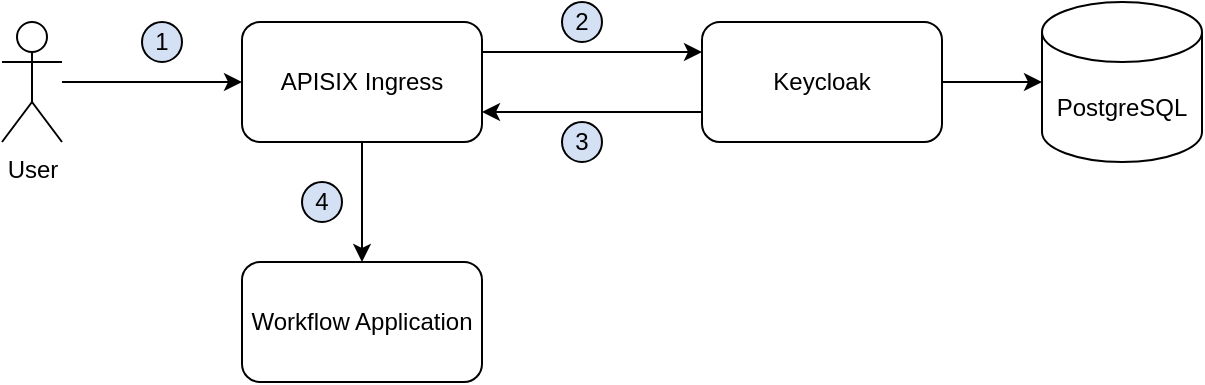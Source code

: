 <mxfile version="24.2.2" type="google">
  <diagram name="Página-1" id="CqzFufLg_pr2HWkyKqtd">
    <mxGraphModel grid="1" page="1" gridSize="10" guides="1" tooltips="1" connect="1" arrows="1" fold="1" pageScale="1" pageWidth="1169" pageHeight="827" math="0" shadow="0">
      <root>
        <mxCell id="0" />
        <mxCell id="1" parent="0" />
        <mxCell id="vT6yfp5O44col5OBctIR-5" style="edgeStyle=orthogonalEdgeStyle;rounded=0;orthogonalLoop=1;jettySize=auto;html=1;" edge="1" parent="1" source="vT6yfp5O44col5OBctIR-1" target="vT6yfp5O44col5OBctIR-4">
          <mxGeometry relative="1" as="geometry" />
        </mxCell>
        <mxCell id="vT6yfp5O44col5OBctIR-1" value="User" style="shape=umlActor;verticalLabelPosition=bottom;verticalAlign=top;html=1;outlineConnect=0;" vertex="1" parent="1">
          <mxGeometry x="70" y="180" width="30" height="60" as="geometry" />
        </mxCell>
        <mxCell id="vT6yfp5O44col5OBctIR-10" style="edgeStyle=orthogonalEdgeStyle;rounded=0;orthogonalLoop=1;jettySize=auto;html=1;exitX=1;exitY=0.25;exitDx=0;exitDy=0;entryX=0;entryY=0.25;entryDx=0;entryDy=0;" edge="1" parent="1" source="vT6yfp5O44col5OBctIR-4" target="vT6yfp5O44col5OBctIR-6">
          <mxGeometry relative="1" as="geometry" />
        </mxCell>
        <mxCell id="vT6yfp5O44col5OBctIR-14" style="edgeStyle=orthogonalEdgeStyle;rounded=0;orthogonalLoop=1;jettySize=auto;html=1;exitX=0.5;exitY=1;exitDx=0;exitDy=0;" edge="1" parent="1" source="vT6yfp5O44col5OBctIR-4" target="vT6yfp5O44col5OBctIR-13">
          <mxGeometry relative="1" as="geometry" />
        </mxCell>
        <mxCell id="vT6yfp5O44col5OBctIR-4" value="APISIX Ingress" style="rounded=1;whiteSpace=wrap;html=1;" vertex="1" parent="1">
          <mxGeometry x="190" y="180" width="120" height="60" as="geometry" />
        </mxCell>
        <mxCell id="vT6yfp5O44col5OBctIR-8" style="edgeStyle=orthogonalEdgeStyle;rounded=0;orthogonalLoop=1;jettySize=auto;html=1;exitX=1;exitY=0.5;exitDx=0;exitDy=0;entryX=0;entryY=0.5;entryDx=0;entryDy=0;entryPerimeter=0;" edge="1" parent="1" source="vT6yfp5O44col5OBctIR-6" target="vT6yfp5O44col5OBctIR-7">
          <mxGeometry relative="1" as="geometry" />
        </mxCell>
        <mxCell id="vT6yfp5O44col5OBctIR-12" style="edgeStyle=orthogonalEdgeStyle;rounded=0;orthogonalLoop=1;jettySize=auto;html=1;exitX=0;exitY=0.75;exitDx=0;exitDy=0;entryX=1;entryY=0.75;entryDx=0;entryDy=0;" edge="1" parent="1" source="vT6yfp5O44col5OBctIR-6" target="vT6yfp5O44col5OBctIR-4">
          <mxGeometry relative="1" as="geometry" />
        </mxCell>
        <mxCell id="vT6yfp5O44col5OBctIR-6" value="Keycloak" style="rounded=1;whiteSpace=wrap;html=1;" vertex="1" parent="1">
          <mxGeometry x="420" y="180" width="120" height="60" as="geometry" />
        </mxCell>
        <mxCell id="vT6yfp5O44col5OBctIR-7" value="PostgreSQL" style="shape=cylinder3;whiteSpace=wrap;html=1;boundedLbl=1;backgroundOutline=1;size=15;" vertex="1" parent="1">
          <mxGeometry x="590" y="170" width="80" height="80" as="geometry" />
        </mxCell>
        <mxCell id="vT6yfp5O44col5OBctIR-13" value="Workflow Application" style="rounded=1;whiteSpace=wrap;html=1;" vertex="1" parent="1">
          <mxGeometry x="190" y="300" width="120" height="60" as="geometry" />
        </mxCell>
        <mxCell id="vT6yfp5O44col5OBctIR-15" value="1" style="ellipse;whiteSpace=wrap;html=1;aspect=fixed;fillColor=#D4E1F5;" vertex="1" parent="1">
          <mxGeometry x="140" y="180" width="20" height="20" as="geometry" />
        </mxCell>
        <mxCell id="vT6yfp5O44col5OBctIR-16" value="2" style="ellipse;whiteSpace=wrap;html=1;aspect=fixed;fillColor=#D4E1F5;" vertex="1" parent="1">
          <mxGeometry x="350" y="170" width="20" height="20" as="geometry" />
        </mxCell>
        <mxCell id="vT6yfp5O44col5OBctIR-17" value="3" style="ellipse;whiteSpace=wrap;html=1;aspect=fixed;fillColor=#D4E1F5;" vertex="1" parent="1">
          <mxGeometry x="350" y="230" width="20" height="20" as="geometry" />
        </mxCell>
        <mxCell id="vT6yfp5O44col5OBctIR-18" value="4" style="ellipse;whiteSpace=wrap;html=1;aspect=fixed;fillColor=#D4E1F5;" vertex="1" parent="1">
          <mxGeometry x="220" y="260" width="20" height="20" as="geometry" />
        </mxCell>
      </root>
    </mxGraphModel>
  </diagram>
</mxfile>
